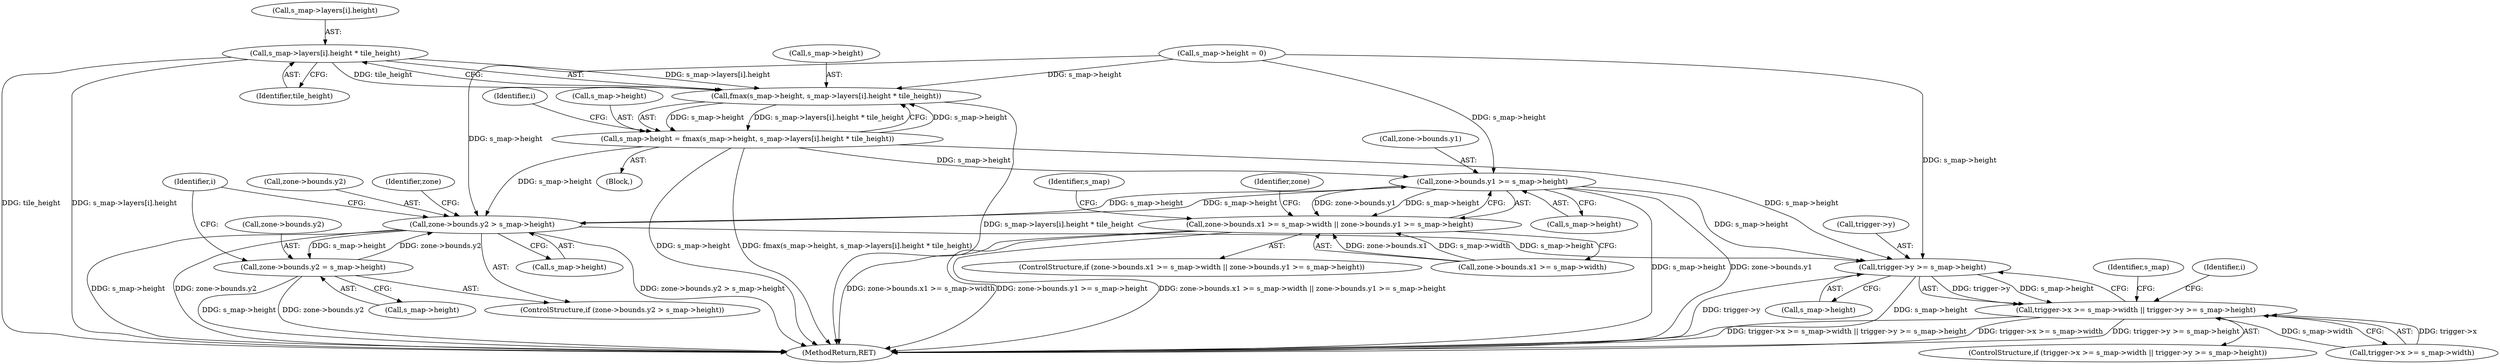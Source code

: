 digraph "0_minisphere_252c1ca184cb38e1acb917aa0e451c5f08519996@array" {
"1000323" [label="(Call,s_map->layers[i].height * tile_height)"];
"1000319" [label="(Call,fmax(s_map->height, s_map->layers[i].height * tile_height))"];
"1000315" [label="(Call,s_map->height = fmax(s_map->height, s_map->layers[i].height * tile_height))"];
"1000367" [label="(Call,zone->bounds.y1 >= s_map->height)"];
"1000357" [label="(Call,zone->bounds.x1 >= s_map->width || zone->bounds.y1 >= s_map->height)"];
"1000403" [label="(Call,zone->bounds.y2 > s_map->height)"];
"1000412" [label="(Call,zone->bounds.y2 = s_map->height)"];
"1000454" [label="(Call,trigger->y >= s_map->height)"];
"1000446" [label="(Call,trigger->x >= s_map->width || trigger->y >= s_map->height)"];
"1000324" [label="(Call,s_map->layers[i].height)"];
"1000403" [label="(Call,zone->bounds.y2 > s_map->height)"];
"1000454" [label="(Call,trigger->y >= s_map->height)"];
"1000373" [label="(Call,s_map->height)"];
"1000357" [label="(Call,zone->bounds.x1 >= s_map->width || zone->bounds.y1 >= s_map->height)"];
"1000331" [label="(Identifier,tile_height)"];
"1000378" [label="(Identifier,s_map)"];
"1000413" [label="(Call,zone->bounds.y2)"];
"1000320" [label="(Call,s_map->height)"];
"1000315" [label="(Call,s_map->height = fmax(s_map->height, s_map->layers[i].height * tile_height))"];
"1000415" [label="(Identifier,zone)"];
"1000271" [label="(Call,s_map->height = 0)"];
"1000286" [label="(Identifier,i)"];
"1000297" [label="(Block,)"];
"1000447" [label="(Call,trigger->x >= s_map->width)"];
"1000402" [label="(ControlStructure,if (zone->bounds.y2 > s_map->height))"];
"1000418" [label="(Call,s_map->height)"];
"1000358" [label="(Call,zone->bounds.x1 >= s_map->width)"];
"1000367" [label="(Call,zone->bounds.y1 >= s_map->height)"];
"1000458" [label="(Call,s_map->height)"];
"1000445" [label="(ControlStructure,if (trigger->x >= s_map->width || trigger->y >= s_map->height))"];
"1000468" [label="(MethodReturn,RET)"];
"1000412" [label="(Call,zone->bounds.y2 = s_map->height)"];
"1000323" [label="(Call,s_map->layers[i].height * tile_height)"];
"1000404" [label="(Call,zone->bounds.y2)"];
"1000347" [label="(Identifier,i)"];
"1000463" [label="(Identifier,s_map)"];
"1000316" [label="(Call,s_map->height)"];
"1000356" [label="(ControlStructure,if (zone->bounds.x1 >= s_map->width || zone->bounds.y1 >= s_map->height))"];
"1000319" [label="(Call,fmax(s_map->height, s_map->layers[i].height * tile_height))"];
"1000409" [label="(Call,s_map->height)"];
"1000436" [label="(Identifier,i)"];
"1000446" [label="(Call,trigger->x >= s_map->width || trigger->y >= s_map->height)"];
"1000368" [label="(Call,zone->bounds.y1)"];
"1000387" [label="(Identifier,zone)"];
"1000455" [label="(Call,trigger->y)"];
"1000323" -> "1000319"  [label="AST: "];
"1000323" -> "1000331"  [label="CFG: "];
"1000324" -> "1000323"  [label="AST: "];
"1000331" -> "1000323"  [label="AST: "];
"1000319" -> "1000323"  [label="CFG: "];
"1000323" -> "1000468"  [label="DDG: tile_height"];
"1000323" -> "1000468"  [label="DDG: s_map->layers[i].height"];
"1000323" -> "1000319"  [label="DDG: s_map->layers[i].height"];
"1000323" -> "1000319"  [label="DDG: tile_height"];
"1000319" -> "1000315"  [label="AST: "];
"1000320" -> "1000319"  [label="AST: "];
"1000315" -> "1000319"  [label="CFG: "];
"1000319" -> "1000468"  [label="DDG: s_map->layers[i].height * tile_height"];
"1000319" -> "1000315"  [label="DDG: s_map->height"];
"1000319" -> "1000315"  [label="DDG: s_map->layers[i].height * tile_height"];
"1000315" -> "1000319"  [label="DDG: s_map->height"];
"1000271" -> "1000319"  [label="DDG: s_map->height"];
"1000315" -> "1000297"  [label="AST: "];
"1000316" -> "1000315"  [label="AST: "];
"1000286" -> "1000315"  [label="CFG: "];
"1000315" -> "1000468"  [label="DDG: s_map->height"];
"1000315" -> "1000468"  [label="DDG: fmax(s_map->height, s_map->layers[i].height * tile_height)"];
"1000315" -> "1000367"  [label="DDG: s_map->height"];
"1000315" -> "1000403"  [label="DDG: s_map->height"];
"1000315" -> "1000454"  [label="DDG: s_map->height"];
"1000367" -> "1000357"  [label="AST: "];
"1000367" -> "1000373"  [label="CFG: "];
"1000368" -> "1000367"  [label="AST: "];
"1000373" -> "1000367"  [label="AST: "];
"1000357" -> "1000367"  [label="CFG: "];
"1000367" -> "1000468"  [label="DDG: zone->bounds.y1"];
"1000367" -> "1000468"  [label="DDG: s_map->height"];
"1000367" -> "1000357"  [label="DDG: zone->bounds.y1"];
"1000367" -> "1000357"  [label="DDG: s_map->height"];
"1000403" -> "1000367"  [label="DDG: s_map->height"];
"1000271" -> "1000367"  [label="DDG: s_map->height"];
"1000367" -> "1000403"  [label="DDG: s_map->height"];
"1000367" -> "1000454"  [label="DDG: s_map->height"];
"1000357" -> "1000356"  [label="AST: "];
"1000357" -> "1000358"  [label="CFG: "];
"1000358" -> "1000357"  [label="AST: "];
"1000378" -> "1000357"  [label="CFG: "];
"1000387" -> "1000357"  [label="CFG: "];
"1000357" -> "1000468"  [label="DDG: zone->bounds.x1 >= s_map->width || zone->bounds.y1 >= s_map->height"];
"1000357" -> "1000468"  [label="DDG: zone->bounds.x1 >= s_map->width"];
"1000357" -> "1000468"  [label="DDG: zone->bounds.y1 >= s_map->height"];
"1000358" -> "1000357"  [label="DDG: zone->bounds.x1"];
"1000358" -> "1000357"  [label="DDG: s_map->width"];
"1000403" -> "1000402"  [label="AST: "];
"1000403" -> "1000409"  [label="CFG: "];
"1000404" -> "1000403"  [label="AST: "];
"1000409" -> "1000403"  [label="AST: "];
"1000415" -> "1000403"  [label="CFG: "];
"1000347" -> "1000403"  [label="CFG: "];
"1000403" -> "1000468"  [label="DDG: s_map->height"];
"1000403" -> "1000468"  [label="DDG: zone->bounds.y2"];
"1000403" -> "1000468"  [label="DDG: zone->bounds.y2 > s_map->height"];
"1000412" -> "1000403"  [label="DDG: zone->bounds.y2"];
"1000271" -> "1000403"  [label="DDG: s_map->height"];
"1000403" -> "1000412"  [label="DDG: s_map->height"];
"1000403" -> "1000454"  [label="DDG: s_map->height"];
"1000412" -> "1000402"  [label="AST: "];
"1000412" -> "1000418"  [label="CFG: "];
"1000413" -> "1000412"  [label="AST: "];
"1000418" -> "1000412"  [label="AST: "];
"1000347" -> "1000412"  [label="CFG: "];
"1000412" -> "1000468"  [label="DDG: zone->bounds.y2"];
"1000412" -> "1000468"  [label="DDG: s_map->height"];
"1000454" -> "1000446"  [label="AST: "];
"1000454" -> "1000458"  [label="CFG: "];
"1000455" -> "1000454"  [label="AST: "];
"1000458" -> "1000454"  [label="AST: "];
"1000446" -> "1000454"  [label="CFG: "];
"1000454" -> "1000468"  [label="DDG: trigger->y"];
"1000454" -> "1000468"  [label="DDG: s_map->height"];
"1000454" -> "1000446"  [label="DDG: trigger->y"];
"1000454" -> "1000446"  [label="DDG: s_map->height"];
"1000271" -> "1000454"  [label="DDG: s_map->height"];
"1000446" -> "1000445"  [label="AST: "];
"1000446" -> "1000447"  [label="CFG: "];
"1000447" -> "1000446"  [label="AST: "];
"1000463" -> "1000446"  [label="CFG: "];
"1000436" -> "1000446"  [label="CFG: "];
"1000446" -> "1000468"  [label="DDG: trigger->x >= s_map->width || trigger->y >= s_map->height"];
"1000446" -> "1000468"  [label="DDG: trigger->x >= s_map->width"];
"1000446" -> "1000468"  [label="DDG: trigger->y >= s_map->height"];
"1000447" -> "1000446"  [label="DDG: trigger->x"];
"1000447" -> "1000446"  [label="DDG: s_map->width"];
}
